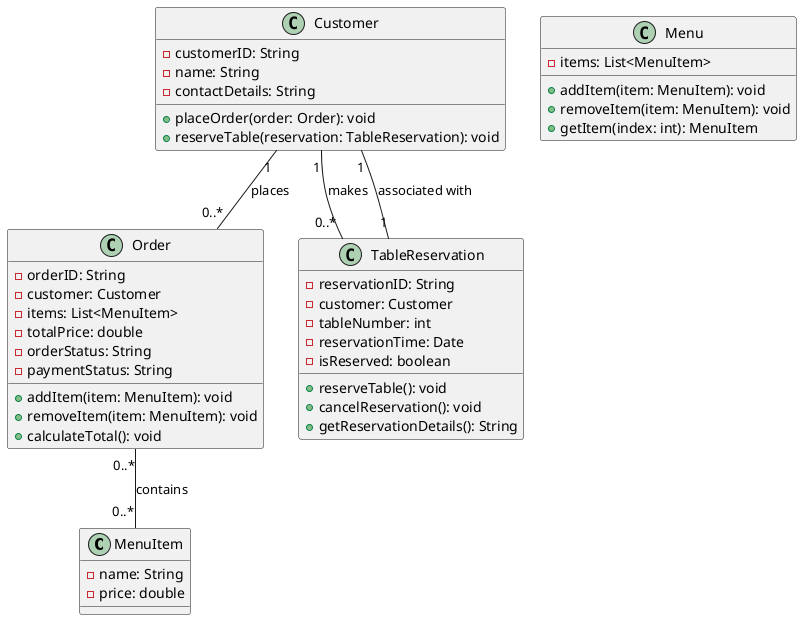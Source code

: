@startuml

class MenuItem {
  -name: String
  -price: double
}

class Customer {
  -customerID: String
  -name: String
  -contactDetails: String
  +placeOrder(order: Order): void
  +reserveTable(reservation: TableReservation): void
}

class Menu {
  -items: List<MenuItem>
  +addItem(item: MenuItem): void
  +removeItem(item: MenuItem): void
  +getItem(index: int): MenuItem
}

class Order {
  -orderID: String
  -customer: Customer
  -items: List<MenuItem>
  -totalPrice: double
  -orderStatus: String
  -paymentStatus: String
  +addItem(item: MenuItem): void
  +removeItem(item: MenuItem): void
  +calculateTotal(): void
}

class TableReservation {
  -reservationID: String
  -customer: Customer
  -tableNumber: int
  -reservationTime: Date
  -isReserved: boolean
  +reserveTable(): void
  +cancelReservation(): void
  +getReservationDetails(): String
}

Customer "1" -- "0..*" Order: places
Customer "1" -- "0..*" TableReservation: makes
Order "0..*" -- "0..*" MenuItem: contains
TableReservation "1" -- "1" Customer: associated with

@enduml
